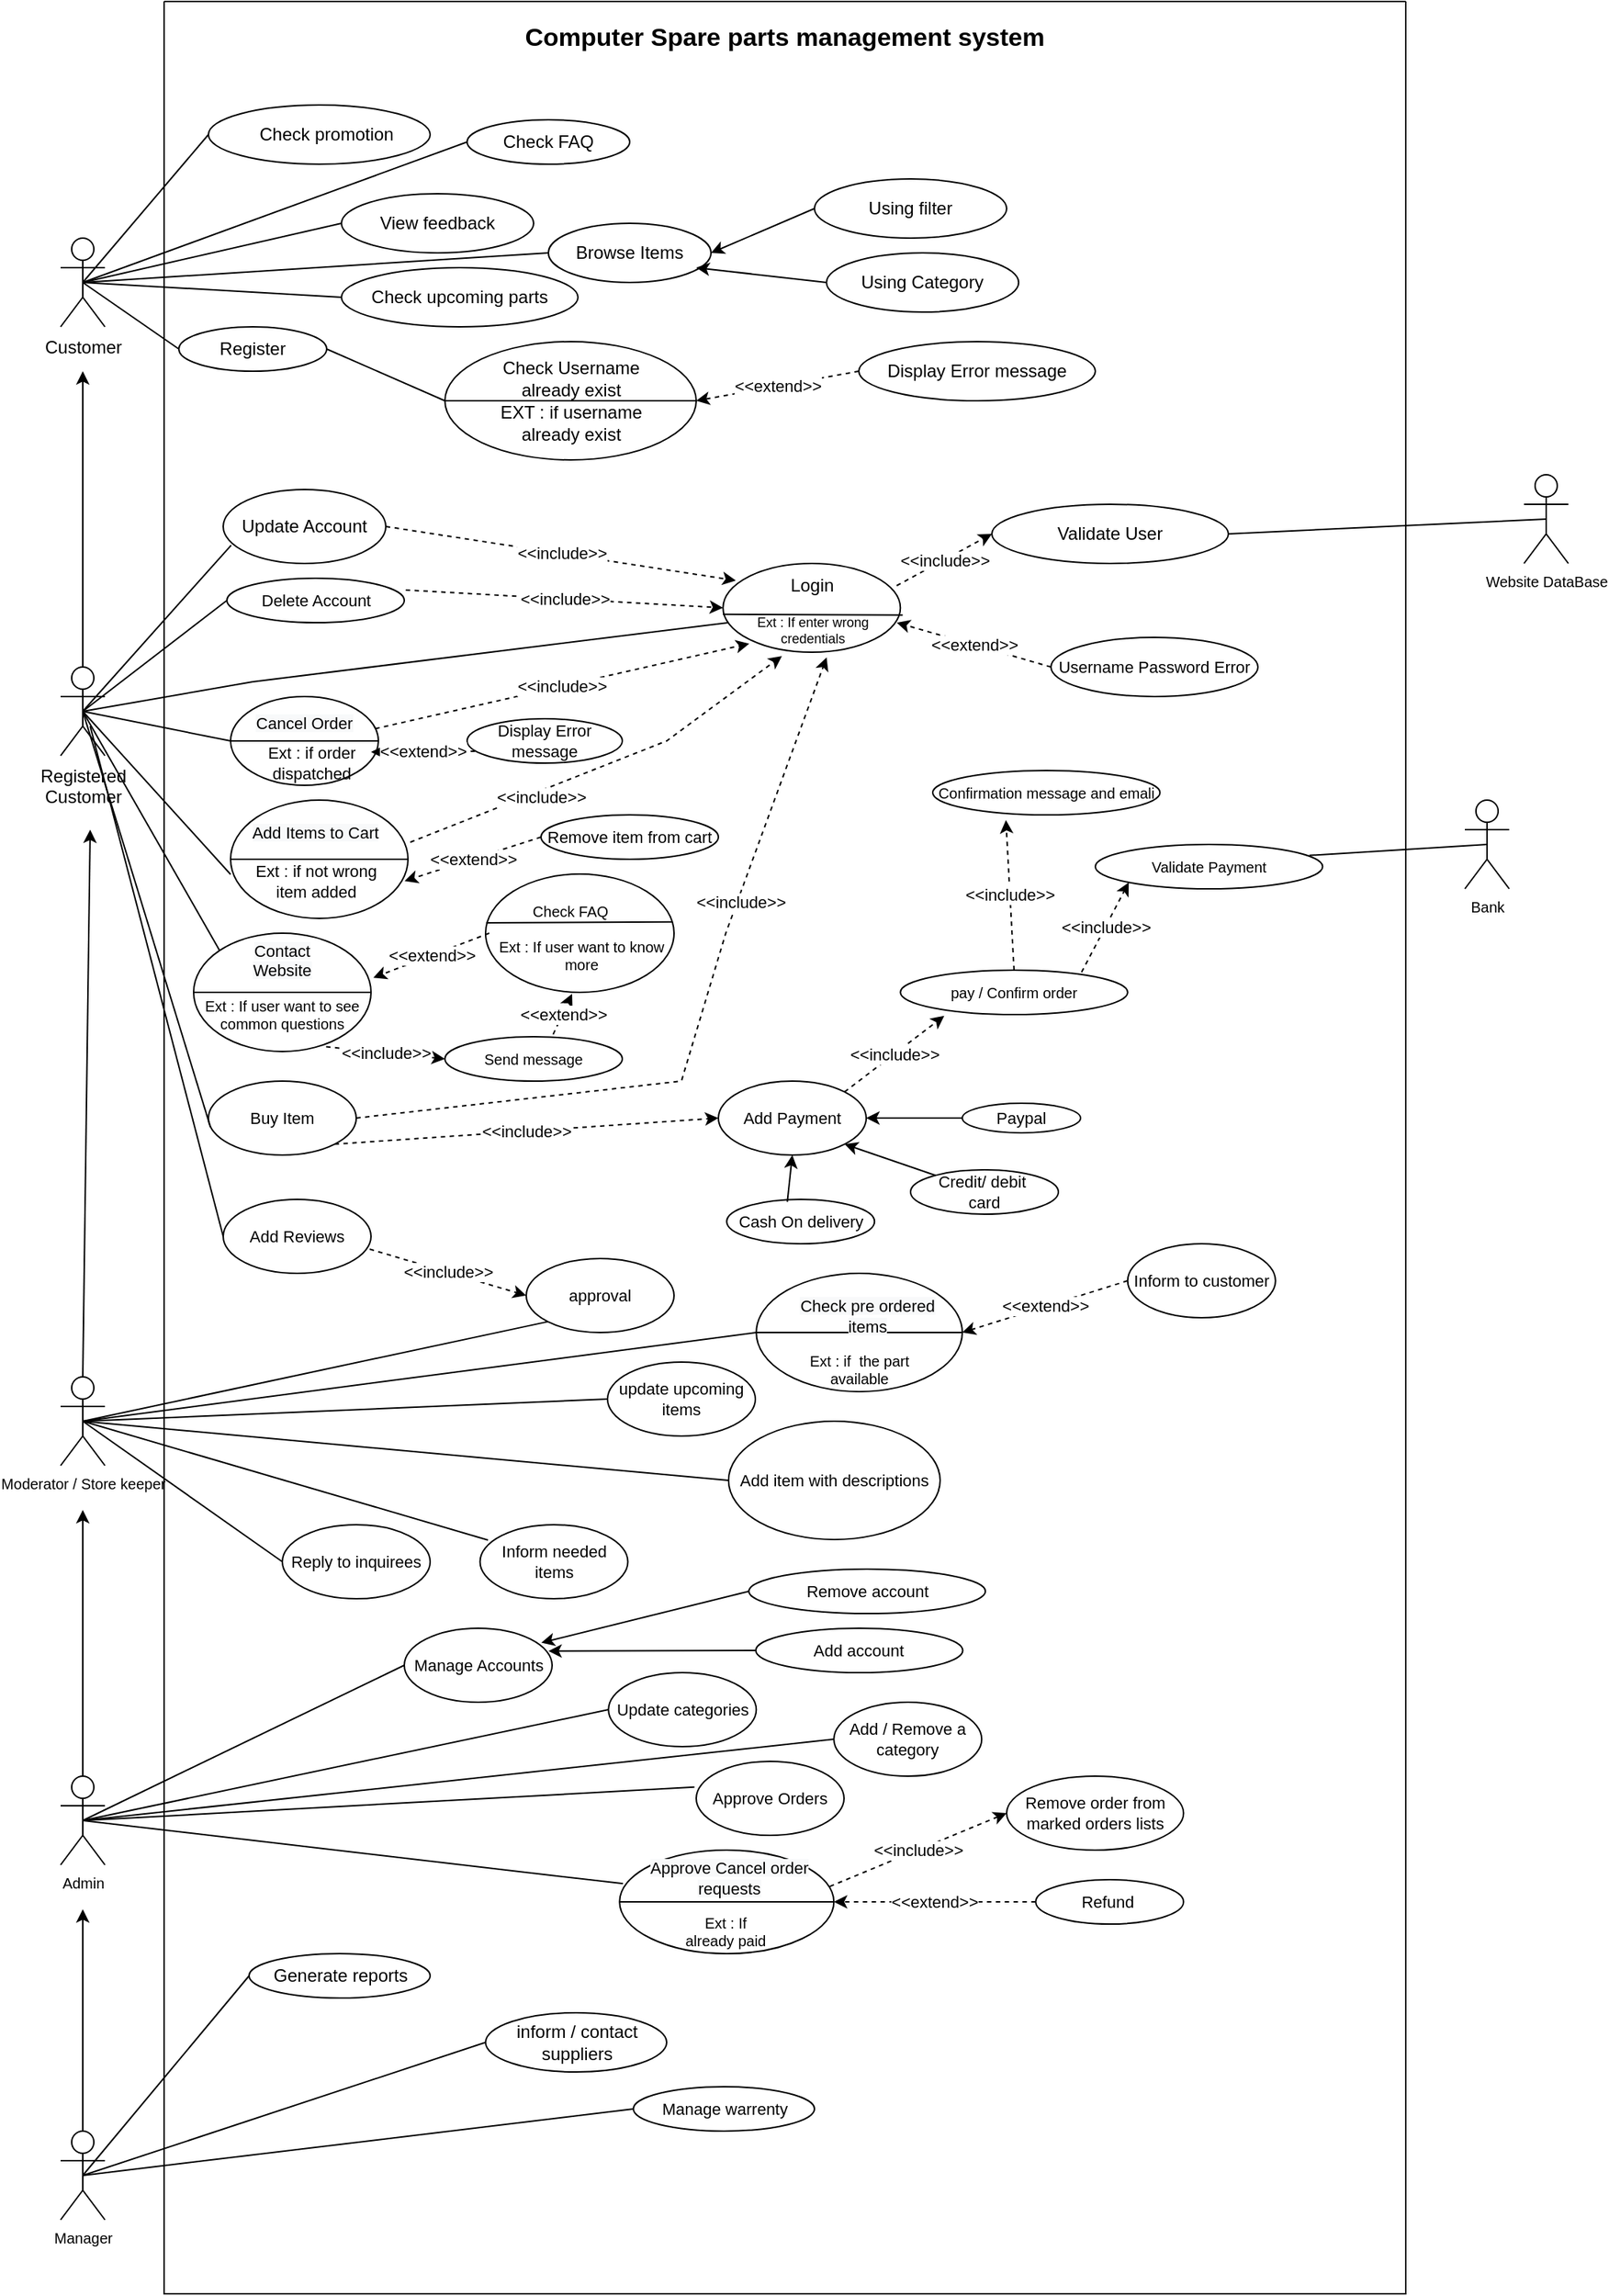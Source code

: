 <mxfile version="20.5.1" type="device"><diagram id="CwY2O3HUPI-zugxCD07K" name="Page-1"><mxGraphModel dx="1043" dy="1713" grid="1" gridSize="10" guides="1" tooltips="1" connect="1" arrows="1" fold="1" page="1" pageScale="1" pageWidth="850" pageHeight="1100" math="0" shadow="0"><root><mxCell id="0"/><mxCell id="1" parent="0"/><mxCell id="iC4HDdrTewxX4xJHpRa_-1" value="" style="swimlane;startSize=0;fontSize=11;" parent="1" vertex="1"><mxGeometry x="110" y="-970" width="840" height="1550" as="geometry"/></mxCell><mxCell id="iC4HDdrTewxX4xJHpRa_-2" value="Computer Spare parts management system" style="text;html=1;strokeColor=none;fillColor=none;align=center;verticalAlign=middle;whiteSpace=wrap;rounded=0;fontStyle=1;fontSize=17;" parent="iC4HDdrTewxX4xJHpRa_-1" vertex="1"><mxGeometry x="235" y="10" width="370" height="30" as="geometry"/></mxCell><mxCell id="iC4HDdrTewxX4xJHpRa_-4" value="" style="ellipse;whiteSpace=wrap;html=1;" parent="iC4HDdrTewxX4xJHpRa_-1" vertex="1"><mxGeometry x="30" y="70" width="150" height="40" as="geometry"/></mxCell><mxCell id="iC4HDdrTewxX4xJHpRa_-5" value="Check promotion" style="text;html=1;strokeColor=none;fillColor=none;align=center;verticalAlign=middle;whiteSpace=wrap;rounded=0;" parent="iC4HDdrTewxX4xJHpRa_-1" vertex="1"><mxGeometry x="60" y="75" width="100" height="30" as="geometry"/></mxCell><mxCell id="iC4HDdrTewxX4xJHpRa_-6" value="Check FAQ" style="ellipse;whiteSpace=wrap;html=1;" parent="iC4HDdrTewxX4xJHpRa_-1" vertex="1"><mxGeometry x="205" y="80" width="110" height="30" as="geometry"/></mxCell><mxCell id="iC4HDdrTewxX4xJHpRa_-9" value="View feedback" style="ellipse;whiteSpace=wrap;html=1;" parent="iC4HDdrTewxX4xJHpRa_-1" vertex="1"><mxGeometry x="120" y="130" width="130" height="40" as="geometry"/></mxCell><mxCell id="iC4HDdrTewxX4xJHpRa_-11" value="Browse Items" style="ellipse;whiteSpace=wrap;html=1;" parent="iC4HDdrTewxX4xJHpRa_-1" vertex="1"><mxGeometry x="260" y="150" width="110" height="40" as="geometry"/></mxCell><mxCell id="ZIZnByXpKlLpbx_fH3Ae-1" value="Check upcoming parts" style="ellipse;whiteSpace=wrap;html=1;" parent="iC4HDdrTewxX4xJHpRa_-1" vertex="1"><mxGeometry x="120" y="180" width="160" height="40" as="geometry"/></mxCell><mxCell id="ZIZnByXpKlLpbx_fH3Ae-3" value="Register" style="ellipse;whiteSpace=wrap;html=1;" parent="iC4HDdrTewxX4xJHpRa_-1" vertex="1"><mxGeometry x="10" y="220" width="100" height="30" as="geometry"/></mxCell><mxCell id="ZIZnByXpKlLpbx_fH3Ae-5" value="Using filter" style="ellipse;whiteSpace=wrap;html=1;" parent="iC4HDdrTewxX4xJHpRa_-1" vertex="1"><mxGeometry x="440" y="120" width="130" height="40" as="geometry"/></mxCell><mxCell id="ZIZnByXpKlLpbx_fH3Ae-16" value="Using Category" style="ellipse;whiteSpace=wrap;html=1;" parent="iC4HDdrTewxX4xJHpRa_-1" vertex="1"><mxGeometry x="448.13" y="170" width="130" height="40" as="geometry"/></mxCell><mxCell id="ZIZnByXpKlLpbx_fH3Ae-17" value="" style="endArrow=classic;html=1;rounded=0;exitX=0;exitY=0.5;exitDx=0;exitDy=0;entryX=1;entryY=0.5;entryDx=0;entryDy=0;" parent="iC4HDdrTewxX4xJHpRa_-1" source="ZIZnByXpKlLpbx_fH3Ae-5" target="iC4HDdrTewxX4xJHpRa_-11" edge="1"><mxGeometry width="50" height="50" relative="1" as="geometry"><mxPoint x="400" y="340" as="sourcePoint"/><mxPoint x="450" y="290" as="targetPoint"/></mxGeometry></mxCell><mxCell id="ZIZnByXpKlLpbx_fH3Ae-18" value="" style="endArrow=classic;html=1;rounded=0;exitX=0;exitY=0.5;exitDx=0;exitDy=0;" parent="iC4HDdrTewxX4xJHpRa_-1" source="ZIZnByXpKlLpbx_fH3Ae-16" edge="1"><mxGeometry width="50" height="50" relative="1" as="geometry"><mxPoint x="400" y="340" as="sourcePoint"/><mxPoint x="360" y="180" as="targetPoint"/></mxGeometry></mxCell><mxCell id="fwLCzZlR80QCtvutT1DA-1" value="" style="ellipse;whiteSpace=wrap;html=1;fontSize=12;" parent="iC4HDdrTewxX4xJHpRa_-1" vertex="1"><mxGeometry x="190" y="230" width="170" height="80" as="geometry"/></mxCell><mxCell id="fwLCzZlR80QCtvutT1DA-3" value="" style="endArrow=none;html=1;rounded=0;fontSize=12;exitX=0;exitY=0.5;exitDx=0;exitDy=0;entryX=1;entryY=0.5;entryDx=0;entryDy=0;" parent="iC4HDdrTewxX4xJHpRa_-1" source="fwLCzZlR80QCtvutT1DA-1" target="fwLCzZlR80QCtvutT1DA-1" edge="1"><mxGeometry width="50" height="50" relative="1" as="geometry"><mxPoint x="400" y="280" as="sourcePoint"/><mxPoint x="450" y="230" as="targetPoint"/></mxGeometry></mxCell><mxCell id="fwLCzZlR80QCtvutT1DA-4" value="Check Username already exist" style="text;html=1;strokeColor=none;fillColor=none;align=center;verticalAlign=middle;whiteSpace=wrap;rounded=0;fontSize=12;" parent="iC4HDdrTewxX4xJHpRa_-1" vertex="1"><mxGeometry x="217.5" y="240" width="115" height="30" as="geometry"/></mxCell><mxCell id="fwLCzZlR80QCtvutT1DA-5" value="EXT : if username already exist" style="text;html=1;strokeColor=none;fillColor=none;align=center;verticalAlign=middle;whiteSpace=wrap;rounded=0;fontSize=12;" parent="iC4HDdrTewxX4xJHpRa_-1" vertex="1"><mxGeometry x="213.75" y="270" width="122.5" height="30" as="geometry"/></mxCell><mxCell id="fwLCzZlR80QCtvutT1DA-6" value="" style="endArrow=none;html=1;rounded=0;fontSize=12;exitX=1;exitY=0.5;exitDx=0;exitDy=0;entryX=0;entryY=0.5;entryDx=0;entryDy=0;" parent="iC4HDdrTewxX4xJHpRa_-1" source="ZIZnByXpKlLpbx_fH3Ae-3" target="fwLCzZlR80QCtvutT1DA-1" edge="1"><mxGeometry width="50" height="50" relative="1" as="geometry"><mxPoint x="400" y="260" as="sourcePoint"/><mxPoint x="450" y="210" as="targetPoint"/></mxGeometry></mxCell><mxCell id="fwLCzZlR80QCtvutT1DA-8" value="Display Error message" style="ellipse;whiteSpace=wrap;html=1;" parent="iC4HDdrTewxX4xJHpRa_-1" vertex="1"><mxGeometry x="470" y="230" width="160" height="40" as="geometry"/></mxCell><mxCell id="fwLCzZlR80QCtvutT1DA-10" value="&amp;lt;&amp;lt;extend&amp;gt;&amp;gt;" style="edgeStyle=none;rounded=0;orthogonalLoop=1;jettySize=auto;html=1;entryX=1;entryY=0.5;entryDx=0;entryDy=0;dashed=1;endArrow=classic;endFill=1;exitX=0;exitY=0.5;exitDx=0;exitDy=0;" parent="iC4HDdrTewxX4xJHpRa_-1" source="fwLCzZlR80QCtvutT1DA-8" target="fwLCzZlR80QCtvutT1DA-1" edge="1"><mxGeometry relative="1" as="geometry"><mxPoint x="498.04" y="403.055" as="sourcePoint"/><mxPoint x="419.997" y="309.999" as="targetPoint"/></mxGeometry></mxCell><mxCell id="fwLCzZlR80QCtvutT1DA-14" value="" style="ellipse;whiteSpace=wrap;html=1;fontSize=12;" parent="iC4HDdrTewxX4xJHpRa_-1" vertex="1"><mxGeometry x="378.13" y="380" width="120" height="60" as="geometry"/></mxCell><mxCell id="fwLCzZlR80QCtvutT1DA-15" value="" style="endArrow=none;html=1;rounded=0;fontSize=12;entryX=1.013;entryY=0.581;entryDx=0;entryDy=0;entryPerimeter=0;exitX=-0.001;exitY=0.573;exitDx=0;exitDy=0;exitPerimeter=0;" parent="iC4HDdrTewxX4xJHpRa_-1" source="fwLCzZlR80QCtvutT1DA-14" target="fwLCzZlR80QCtvutT1DA-14" edge="1"><mxGeometry width="50" height="50" relative="1" as="geometry"><mxPoint x="240" y="420" as="sourcePoint"/><mxPoint x="290" y="370" as="targetPoint"/></mxGeometry></mxCell><mxCell id="fwLCzZlR80QCtvutT1DA-16" value="Login" style="text;html=1;strokeColor=none;fillColor=none;align=center;verticalAlign=middle;whiteSpace=wrap;rounded=0;fontSize=12;" parent="iC4HDdrTewxX4xJHpRa_-1" vertex="1"><mxGeometry x="380.63" y="380" width="115" height="30" as="geometry"/></mxCell><mxCell id="fwLCzZlR80QCtvutT1DA-17" value="Ext : If enter wrong credentials" style="text;html=1;strokeColor=none;fillColor=none;align=center;verticalAlign=middle;whiteSpace=wrap;rounded=0;fontSize=9;" parent="iC4HDdrTewxX4xJHpRa_-1" vertex="1"><mxGeometry x="381.88" y="420" width="113.75" height="10" as="geometry"/></mxCell><mxCell id="fwLCzZlR80QCtvutT1DA-20" value="Validate User" style="ellipse;whiteSpace=wrap;html=1;" parent="iC4HDdrTewxX4xJHpRa_-1" vertex="1"><mxGeometry x="560" y="340" width="160" height="40" as="geometry"/></mxCell><mxCell id="fwLCzZlR80QCtvutT1DA-19" value="&amp;lt;&amp;lt;include&amp;gt;&amp;gt;" style="edgeStyle=none;rounded=0;orthogonalLoop=1;jettySize=auto;html=1;entryX=0;entryY=0.5;entryDx=0;entryDy=0;dashed=1;endArrow=classic;endFill=1;exitX=1;exitY=0.5;exitDx=0;exitDy=0;" parent="iC4HDdrTewxX4xJHpRa_-1" source="fwLCzZlR80QCtvutT1DA-16" target="fwLCzZlR80QCtvutT1DA-20" edge="1"><mxGeometry relative="1" as="geometry"><mxPoint x="450" y="250" as="sourcePoint"/><mxPoint x="370" y="280" as="targetPoint"/></mxGeometry></mxCell><mxCell id="fwLCzZlR80QCtvutT1DA-21" value="Username Password Error" style="ellipse;whiteSpace=wrap;html=1;fontSize=11;" parent="iC4HDdrTewxX4xJHpRa_-1" vertex="1"><mxGeometry x="600" y="430" width="140" height="40" as="geometry"/></mxCell><mxCell id="fwLCzZlR80QCtvutT1DA-22" value="&amp;lt;&amp;lt;extend&amp;gt;&amp;gt;" style="edgeStyle=none;rounded=0;orthogonalLoop=1;jettySize=auto;html=1;entryX=1;entryY=0;entryDx=0;entryDy=0;dashed=1;endArrow=classic;endFill=1;exitX=0;exitY=0.5;exitDx=0;exitDy=0;" parent="iC4HDdrTewxX4xJHpRa_-1" source="fwLCzZlR80QCtvutT1DA-21" target="fwLCzZlR80QCtvutT1DA-17" edge="1"><mxGeometry relative="1" as="geometry"><mxPoint x="450" y="250" as="sourcePoint"/><mxPoint x="370" y="280" as="targetPoint"/></mxGeometry></mxCell><mxCell id="fwLCzZlR80QCtvutT1DA-23" value="Buy Item" style="ellipse;whiteSpace=wrap;html=1;fontSize=11;" parent="iC4HDdrTewxX4xJHpRa_-1" vertex="1"><mxGeometry x="30" y="730" width="100" height="50" as="geometry"/></mxCell><mxCell id="fwLCzZlR80QCtvutT1DA-25" value="&amp;lt;&amp;lt;include&amp;gt;&amp;gt;" style="edgeStyle=none;rounded=0;orthogonalLoop=1;jettySize=auto;html=1;entryX=0.584;entryY=1.059;entryDx=0;entryDy=0;dashed=1;endArrow=classic;endFill=1;exitX=1;exitY=0.5;exitDx=0;exitDy=0;entryPerimeter=0;" parent="iC4HDdrTewxX4xJHpRa_-1" source="fwLCzZlR80QCtvutT1DA-23" target="fwLCzZlR80QCtvutT1DA-14" edge="1"><mxGeometry x="0.328" y="-3" relative="1" as="geometry"><mxPoint x="530" y="290" as="sourcePoint"/><mxPoint x="461.25" y="315" as="targetPoint"/><Array as="points"><mxPoint x="350" y="730"/><mxPoint x="380" y="630"/></Array><mxPoint y="-1" as="offset"/></mxGeometry></mxCell><mxCell id="fwLCzZlR80QCtvutT1DA-26" value="Update Account" style="ellipse;whiteSpace=wrap;html=1;strokeWidth=1;" parent="iC4HDdrTewxX4xJHpRa_-1" vertex="1"><mxGeometry x="40" y="330" width="110" height="50" as="geometry"/></mxCell><mxCell id="fwLCzZlR80QCtvutT1DA-28" value="&amp;lt;&amp;lt;include&amp;gt;&amp;gt;" style="edgeStyle=none;rounded=0;orthogonalLoop=1;jettySize=auto;html=1;entryX=0.072;entryY=0.192;entryDx=0;entryDy=0;dashed=1;endArrow=classic;endFill=1;exitX=1;exitY=0.5;exitDx=0;exitDy=0;entryPerimeter=0;" parent="iC4HDdrTewxX4xJHpRa_-1" source="fwLCzZlR80QCtvutT1DA-26" target="fwLCzZlR80QCtvutT1DA-14" edge="1"><mxGeometry relative="1" as="geometry"><mxPoint x="160" y="340" as="sourcePoint"/><mxPoint x="346.25" y="330" as="targetPoint"/></mxGeometry></mxCell><mxCell id="fwLCzZlR80QCtvutT1DA-29" value="Delete Account" style="ellipse;whiteSpace=wrap;html=1;fontSize=11;" parent="iC4HDdrTewxX4xJHpRa_-1" vertex="1"><mxGeometry x="42.5" y="390" width="120" height="30" as="geometry"/></mxCell><mxCell id="fwLCzZlR80QCtvutT1DA-31" value="&amp;lt;&amp;lt;include&amp;gt;&amp;gt;" style="edgeStyle=none;rounded=0;orthogonalLoop=1;jettySize=auto;html=1;entryX=0;entryY=0.5;entryDx=0;entryDy=0;dashed=1;endArrow=classic;endFill=1;exitX=1.008;exitY=0.265;exitDx=0;exitDy=0;exitPerimeter=0;" parent="iC4HDdrTewxX4xJHpRa_-1" source="fwLCzZlR80QCtvutT1DA-29" target="fwLCzZlR80QCtvutT1DA-14" edge="1"><mxGeometry relative="1" as="geometry"><mxPoint x="150" y="395" as="sourcePoint"/><mxPoint x="346.25" y="330" as="targetPoint"/></mxGeometry></mxCell><mxCell id="fwLCzZlR80QCtvutT1DA-32" value="" style="ellipse;whiteSpace=wrap;html=1;fontSize=11;" parent="iC4HDdrTewxX4xJHpRa_-1" vertex="1"><mxGeometry x="45" y="470" width="100" height="60" as="geometry"/></mxCell><mxCell id="fwLCzZlR80QCtvutT1DA-35" value="" style="endArrow=none;html=1;rounded=0;fontSize=11;exitX=0;exitY=0.5;exitDx=0;exitDy=0;entryX=1;entryY=0.5;entryDx=0;entryDy=0;" parent="iC4HDdrTewxX4xJHpRa_-1" source="fwLCzZlR80QCtvutT1DA-32" target="fwLCzZlR80QCtvutT1DA-32" edge="1"><mxGeometry width="50" height="50" relative="1" as="geometry"><mxPoint x="220" y="530" as="sourcePoint"/><mxPoint x="270" y="480" as="targetPoint"/></mxGeometry></mxCell><mxCell id="fwLCzZlR80QCtvutT1DA-36" value="&#10;&lt;span style=&quot;color: rgb(0, 0, 0); font-family: Helvetica; font-size: 11px; font-style: normal; font-variant-ligatures: normal; font-variant-caps: normal; font-weight: 400; letter-spacing: normal; orphans: 2; text-align: center; text-indent: 0px; text-transform: none; widows: 2; word-spacing: 0px; -webkit-text-stroke-width: 0px; background-color: rgb(248, 249, 250); text-decoration-thickness: initial; text-decoration-style: initial; text-decoration-color: initial; float: none; display: inline !important;&quot;&gt;Cancel Order&lt;/span&gt;&#10;&#10;" style="text;html=1;strokeColor=none;fillColor=none;align=center;verticalAlign=middle;whiteSpace=wrap;rounded=0;fontSize=11;" parent="iC4HDdrTewxX4xJHpRa_-1" vertex="1"><mxGeometry x="55" y="480" width="80" height="30" as="geometry"/></mxCell><mxCell id="fwLCzZlR80QCtvutT1DA-37" value="Ext : if order dispatched" style="text;html=1;strokeColor=none;fillColor=none;align=center;verticalAlign=middle;whiteSpace=wrap;rounded=0;fontSize=11;" parent="iC4HDdrTewxX4xJHpRa_-1" vertex="1"><mxGeometry x="60" y="500" width="80" height="30" as="geometry"/></mxCell><mxCell id="fwLCzZlR80QCtvutT1DA-39" value="&amp;lt;&amp;lt;include&amp;gt;&amp;gt;" style="edgeStyle=none;rounded=0;orthogonalLoop=1;jettySize=auto;html=1;entryX=0.123;entryY=1.419;entryDx=0;entryDy=0;dashed=1;endArrow=classic;endFill=1;exitX=0.979;exitY=0.362;exitDx=0;exitDy=0;exitPerimeter=0;entryPerimeter=0;" parent="iC4HDdrTewxX4xJHpRa_-1" source="fwLCzZlR80QCtvutT1DA-32" target="fwLCzZlR80QCtvutT1DA-17" edge="1"><mxGeometry relative="1" as="geometry"><mxPoint x="175.96" y="447.95" as="sourcePoint"/><mxPoint x="363.54" y="351.07" as="targetPoint"/></mxGeometry></mxCell><mxCell id="fwLCzZlR80QCtvutT1DA-41" value="Display Error message" style="ellipse;whiteSpace=wrap;html=1;fontSize=11;" parent="iC4HDdrTewxX4xJHpRa_-1" vertex="1"><mxGeometry x="205" y="485" width="105" height="30" as="geometry"/></mxCell><mxCell id="fwLCzZlR80QCtvutT1DA-40" value="&amp;lt;&amp;lt;extend&amp;gt;&amp;gt;" style="edgeStyle=none;rounded=0;orthogonalLoop=1;jettySize=auto;html=1;entryX=1;entryY=0.25;entryDx=0;entryDy=0;dashed=1;endArrow=classic;endFill=1;exitX=0.051;exitY=0.732;exitDx=0;exitDy=0;exitPerimeter=0;" parent="iC4HDdrTewxX4xJHpRa_-1" source="fwLCzZlR80QCtvutT1DA-41" target="fwLCzZlR80QCtvutT1DA-37" edge="1"><mxGeometry relative="1" as="geometry"><mxPoint x="280" y="450" as="sourcePoint"/><mxPoint x="466.25" y="340" as="targetPoint"/></mxGeometry></mxCell><mxCell id="fwLCzZlR80QCtvutT1DA-42" value="" style="ellipse;whiteSpace=wrap;html=1;fontSize=11;" parent="iC4HDdrTewxX4xJHpRa_-1" vertex="1"><mxGeometry x="45" y="540" width="120" height="80" as="geometry"/></mxCell><mxCell id="fwLCzZlR80QCtvutT1DA-43" value="" style="endArrow=none;html=1;rounded=0;fontSize=11;exitX=0;exitY=0.5;exitDx=0;exitDy=0;entryX=1;entryY=0.5;entryDx=0;entryDy=0;" parent="iC4HDdrTewxX4xJHpRa_-1" source="fwLCzZlR80QCtvutT1DA-42" target="fwLCzZlR80QCtvutT1DA-42" edge="1"><mxGeometry width="50" height="50" relative="1" as="geometry"><mxPoint x="100" y="680" as="sourcePoint"/><mxPoint x="150" y="630" as="targetPoint"/></mxGeometry></mxCell><mxCell id="fwLCzZlR80QCtvutT1DA-44" value="&lt;br&gt;&lt;span style=&quot;color: rgb(0, 0, 0); font-family: Helvetica; font-size: 11px; font-style: normal; font-variant-ligatures: normal; font-variant-caps: normal; font-weight: 400; letter-spacing: normal; orphans: 2; text-align: center; text-indent: 0px; text-transform: none; widows: 2; word-spacing: 0px; -webkit-text-stroke-width: 0px; background-color: rgb(248, 249, 250); text-decoration-thickness: initial; text-decoration-style: initial; text-decoration-color: initial; float: none; display: inline !important;&quot;&gt;Add Items to Cart&lt;/span&gt;&lt;br&gt;" style="text;html=1;strokeColor=none;fillColor=none;align=center;verticalAlign=middle;whiteSpace=wrap;rounded=0;fontSize=11;" parent="iC4HDdrTewxX4xJHpRa_-1" vertex="1"><mxGeometry x="50" y="540" width="105" height="30" as="geometry"/></mxCell><mxCell id="fwLCzZlR80QCtvutT1DA-45" value="Ext : if not wrong item added" style="text;html=1;strokeColor=none;fillColor=none;align=center;verticalAlign=middle;whiteSpace=wrap;rounded=0;fontSize=11;" parent="iC4HDdrTewxX4xJHpRa_-1" vertex="1"><mxGeometry x="57.5" y="580" width="90" height="30" as="geometry"/></mxCell><mxCell id="fwLCzZlR80QCtvutT1DA-46" value="Remove item from cart" style="ellipse;whiteSpace=wrap;html=1;fontSize=11;" parent="iC4HDdrTewxX4xJHpRa_-1" vertex="1"><mxGeometry x="255" y="550" width="120" height="30" as="geometry"/></mxCell><mxCell id="fwLCzZlR80QCtvutT1DA-47" value="&amp;lt;&amp;lt;extend&amp;gt;&amp;gt;" style="edgeStyle=none;rounded=0;orthogonalLoop=1;jettySize=auto;html=1;entryX=0.981;entryY=0.684;entryDx=0;entryDy=0;dashed=1;endArrow=classic;endFill=1;exitX=0;exitY=0.5;exitDx=0;exitDy=0;entryPerimeter=0;" parent="iC4HDdrTewxX4xJHpRa_-1" source="fwLCzZlR80QCtvutT1DA-46" target="fwLCzZlR80QCtvutT1DA-42" edge="1"><mxGeometry relative="1" as="geometry"><mxPoint x="228.62" y="491.96" as="sourcePoint"/><mxPoint x="150" y="517.5" as="targetPoint"/></mxGeometry></mxCell><mxCell id="fwLCzZlR80QCtvutT1DA-48" value="&amp;lt;&amp;lt;include&amp;gt;&amp;gt;" style="edgeStyle=none;rounded=0;orthogonalLoop=1;jettySize=auto;html=1;entryX=0.332;entryY=1.043;entryDx=0;entryDy=0;dashed=1;endArrow=classic;endFill=1;exitX=1.013;exitY=0.356;exitDx=0;exitDy=0;exitPerimeter=0;entryPerimeter=0;" parent="iC4HDdrTewxX4xJHpRa_-1" source="fwLCzZlR80QCtvutT1DA-42" target="fwLCzZlR80QCtvutT1DA-14" edge="1"><mxGeometry x="-0.343" y="-4" relative="1" as="geometry"><mxPoint x="152.9" y="501.72" as="sourcePoint"/><mxPoint x="374.33" y="357.06" as="targetPoint"/><Array as="points"><mxPoint x="340" y="500"/></Array><mxPoint as="offset"/></mxGeometry></mxCell><mxCell id="fwLCzZlR80QCtvutT1DA-50" value="" style="ellipse;whiteSpace=wrap;html=1;fontSize=11;" parent="iC4HDdrTewxX4xJHpRa_-1" vertex="1"><mxGeometry x="20" y="630" width="120" height="80" as="geometry"/></mxCell><mxCell id="fwLCzZlR80QCtvutT1DA-51" value="" style="endArrow=none;html=1;rounded=0;fontSize=11;exitX=0;exitY=0.5;exitDx=0;exitDy=0;entryX=1;entryY=0.5;entryDx=0;entryDy=0;" parent="iC4HDdrTewxX4xJHpRa_-1" source="fwLCzZlR80QCtvutT1DA-50" target="fwLCzZlR80QCtvutT1DA-50" edge="1"><mxGeometry width="50" height="50" relative="1" as="geometry"><mxPoint x="200" y="500" as="sourcePoint"/><mxPoint x="250" y="450" as="targetPoint"/></mxGeometry></mxCell><mxCell id="fwLCzZlR80QCtvutT1DA-52" value="&#10;&lt;span style=&quot;color: rgb(0, 0, 0); font-family: Helvetica; font-size: 11px; font-style: normal; font-variant-ligatures: normal; font-variant-caps: normal; font-weight: 400; letter-spacing: normal; orphans: 2; text-align: center; text-indent: 0px; text-transform: none; widows: 2; word-spacing: 0px; -webkit-text-stroke-width: 0px; background-color: rgb(248, 249, 250); text-decoration-thickness: initial; text-decoration-style: initial; text-decoration-color: initial; float: none; display: inline !important;&quot;&gt;Contact Website&lt;/span&gt;&#10;&#10;" style="text;html=1;strokeColor=none;fillColor=none;align=center;verticalAlign=middle;whiteSpace=wrap;rounded=0;fontSize=11;" parent="iC4HDdrTewxX4xJHpRa_-1" vertex="1"><mxGeometry x="50" y="640" width="60" height="30" as="geometry"/></mxCell><mxCell id="fwLCzZlR80QCtvutT1DA-54" value="Ext : If user want to see common questions" style="text;html=1;strokeColor=none;fillColor=none;align=center;verticalAlign=middle;whiteSpace=wrap;rounded=0;fontSize=10;" parent="iC4HDdrTewxX4xJHpRa_-1" vertex="1"><mxGeometry x="10" y="670" width="140" height="30" as="geometry"/></mxCell><mxCell id="fwLCzZlR80QCtvutT1DA-57" value="" style="ellipse;whiteSpace=wrap;html=1;fontSize=11;" parent="iC4HDdrTewxX4xJHpRa_-1" vertex="1"><mxGeometry x="217.5" y="590" width="127.5" height="80" as="geometry"/></mxCell><mxCell id="fwLCzZlR80QCtvutT1DA-58" value="" style="endArrow=none;html=1;rounded=0;fontSize=10;entryX=0.99;entryY=0.405;entryDx=0;entryDy=0;exitX=0.003;exitY=0.412;exitDx=0;exitDy=0;exitPerimeter=0;entryPerimeter=0;" parent="iC4HDdrTewxX4xJHpRa_-1" source="fwLCzZlR80QCtvutT1DA-57" target="fwLCzZlR80QCtvutT1DA-57" edge="1"><mxGeometry width="50" height="50" relative="1" as="geometry"><mxPoint x="230" y="690" as="sourcePoint"/><mxPoint x="250" y="640" as="targetPoint"/></mxGeometry></mxCell><mxCell id="fwLCzZlR80QCtvutT1DA-59" value="Check FAQ" style="text;html=1;strokeColor=none;fillColor=none;align=center;verticalAlign=middle;whiteSpace=wrap;rounded=0;fontSize=10;" parent="iC4HDdrTewxX4xJHpRa_-1" vertex="1"><mxGeometry x="245" y="600" width="60" height="30" as="geometry"/></mxCell><mxCell id="fwLCzZlR80QCtvutT1DA-60" value="Ext : If user want to know more" style="text;html=1;strokeColor=none;fillColor=none;align=center;verticalAlign=middle;whiteSpace=wrap;rounded=0;fontSize=10;" parent="iC4HDdrTewxX4xJHpRa_-1" vertex="1"><mxGeometry x="220" y="630" width="125" height="30" as="geometry"/></mxCell><mxCell id="fwLCzZlR80QCtvutT1DA-61" value="&amp;lt;&amp;lt;extend&amp;gt;&amp;gt;" style="edgeStyle=none;rounded=0;orthogonalLoop=1;jettySize=auto;html=1;entryX=1.013;entryY=0.376;entryDx=0;entryDy=0;dashed=1;endArrow=classic;endFill=1;exitX=0;exitY=0;exitDx=0;exitDy=0;entryPerimeter=0;" parent="iC4HDdrTewxX4xJHpRa_-1" source="fwLCzZlR80QCtvutT1DA-60" target="fwLCzZlR80QCtvutT1DA-50" edge="1"><mxGeometry relative="1" as="geometry"><mxPoint x="245" y="575" as="sourcePoint"/><mxPoint x="172.72" y="604.72" as="targetPoint"/></mxGeometry></mxCell><mxCell id="fwLCzZlR80QCtvutT1DA-62" value="Send message" style="ellipse;whiteSpace=wrap;html=1;fontSize=10;" parent="iC4HDdrTewxX4xJHpRa_-1" vertex="1"><mxGeometry x="190" y="700" width="120" height="30" as="geometry"/></mxCell><mxCell id="fwLCzZlR80QCtvutT1DA-63" value="&amp;lt;&amp;lt;include&amp;gt;&amp;gt;" style="edgeStyle=none;rounded=0;orthogonalLoop=1;jettySize=auto;html=1;entryX=0;entryY=0.5;entryDx=0;entryDy=0;dashed=1;endArrow=classic;endFill=1;exitX=0.747;exitY=0.96;exitDx=0;exitDy=0;exitPerimeter=0;" parent="iC4HDdrTewxX4xJHpRa_-1" source="fwLCzZlR80QCtvutT1DA-50" target="fwLCzZlR80QCtvutT1DA-62" edge="1"><mxGeometry relative="1" as="geometry"><mxPoint x="160" y="340" as="sourcePoint"/><mxPoint x="346.25" y="330" as="targetPoint"/></mxGeometry></mxCell><mxCell id="fwLCzZlR80QCtvutT1DA-64" value="&amp;lt;&amp;lt;extend&amp;gt;&amp;gt;" style="edgeStyle=none;rounded=0;orthogonalLoop=1;jettySize=auto;html=1;entryX=0.459;entryY=1.012;entryDx=0;entryDy=0;dashed=1;endArrow=classic;endFill=1;exitX=0.61;exitY=-0.052;exitDx=0;exitDy=0;entryPerimeter=0;exitPerimeter=0;" parent="iC4HDdrTewxX4xJHpRa_-1" source="fwLCzZlR80QCtvutT1DA-62" target="fwLCzZlR80QCtvutT1DA-57" edge="1"><mxGeometry relative="1" as="geometry"><mxPoint x="230.0" y="640" as="sourcePoint"/><mxPoint x="151.56" y="670.08" as="targetPoint"/></mxGeometry></mxCell><mxCell id="fwLCzZlR80QCtvutT1DA-66" value="Add Payment" style="ellipse;whiteSpace=wrap;html=1;fontSize=11;" parent="iC4HDdrTewxX4xJHpRa_-1" vertex="1"><mxGeometry x="375" y="730" width="100" height="50" as="geometry"/></mxCell><mxCell id="fwLCzZlR80QCtvutT1DA-65" value="&amp;lt;&amp;lt;include&amp;gt;&amp;gt;" style="edgeStyle=none;rounded=0;orthogonalLoop=1;jettySize=auto;html=1;entryX=0;entryY=0.5;entryDx=0;entryDy=0;dashed=1;endArrow=classic;endFill=1;exitX=1;exitY=1;exitDx=0;exitDy=0;" parent="iC4HDdrTewxX4xJHpRa_-1" source="fwLCzZlR80QCtvutT1DA-23" target="fwLCzZlR80QCtvutT1DA-66" edge="1"><mxGeometry relative="1" as="geometry"><mxPoint x="119.64" y="716.8" as="sourcePoint"/><mxPoint x="200.0" y="725" as="targetPoint"/></mxGeometry></mxCell><mxCell id="fwLCzZlR80QCtvutT1DA-69" value="Cash On delivery" style="ellipse;whiteSpace=wrap;html=1;fontSize=11;" parent="iC4HDdrTewxX4xJHpRa_-1" vertex="1"><mxGeometry x="380.63" y="810" width="100" height="30" as="geometry"/></mxCell><mxCell id="fwLCzZlR80QCtvutT1DA-70" value="Credit/ debit&amp;nbsp;&lt;br&gt;card" style="ellipse;whiteSpace=wrap;html=1;fontSize=11;" parent="iC4HDdrTewxX4xJHpRa_-1" vertex="1"><mxGeometry x="505" y="790" width="100" height="30" as="geometry"/></mxCell><mxCell id="fwLCzZlR80QCtvutT1DA-71" value="Paypal" style="ellipse;whiteSpace=wrap;html=1;fontSize=11;" parent="iC4HDdrTewxX4xJHpRa_-1" vertex="1"><mxGeometry x="540" y="745" width="80" height="20" as="geometry"/></mxCell><mxCell id="fwLCzZlR80QCtvutT1DA-68" value="" style="endArrow=classic;html=1;rounded=0;fontSize=10;exitX=0;exitY=0.5;exitDx=0;exitDy=0;entryX=1;entryY=0.5;entryDx=0;entryDy=0;" parent="iC4HDdrTewxX4xJHpRa_-1" source="fwLCzZlR80QCtvutT1DA-71" target="fwLCzZlR80QCtvutT1DA-66" edge="1"><mxGeometry width="50" height="50" relative="1" as="geometry"><mxPoint x="280" y="760" as="sourcePoint"/><mxPoint x="330" y="710" as="targetPoint"/></mxGeometry></mxCell><mxCell id="fwLCzZlR80QCtvutT1DA-73" value="" style="endArrow=classic;html=1;rounded=0;fontSize=10;exitX=0.41;exitY=0.058;exitDx=0;exitDy=0;entryX=0.5;entryY=1;entryDx=0;entryDy=0;exitPerimeter=0;" parent="iC4HDdrTewxX4xJHpRa_-1" source="fwLCzZlR80QCtvutT1DA-69" target="fwLCzZlR80QCtvutT1DA-66" edge="1"><mxGeometry width="50" height="50" relative="1" as="geometry"><mxPoint x="165" y="840" as="sourcePoint"/><mxPoint x="229.322" y="822.515" as="targetPoint"/></mxGeometry></mxCell><mxCell id="fwLCzZlR80QCtvutT1DA-74" value="" style="endArrow=classic;html=1;rounded=0;fontSize=10;entryX=1;entryY=1;entryDx=0;entryDy=0;" parent="iC4HDdrTewxX4xJHpRa_-1" source="fwLCzZlR80QCtvutT1DA-70" target="fwLCzZlR80QCtvutT1DA-66" edge="1"><mxGeometry width="50" height="50" relative="1" as="geometry"><mxPoint x="203.3" y="867.54" as="sourcePoint"/><mxPoint x="236" y="827.55" as="targetPoint"/></mxGeometry></mxCell><mxCell id="fwLCzZlR80QCtvutT1DA-75" value="pay / Confirm order" style="ellipse;whiteSpace=wrap;html=1;fontSize=10;" parent="iC4HDdrTewxX4xJHpRa_-1" vertex="1"><mxGeometry x="498.13" y="655" width="153.75" height="30" as="geometry"/></mxCell><mxCell id="fwLCzZlR80QCtvutT1DA-76" value="&amp;lt;&amp;lt;include&amp;gt;&amp;gt;" style="edgeStyle=none;rounded=0;orthogonalLoop=1;jettySize=auto;html=1;entryX=0.193;entryY=1.03;entryDx=0;entryDy=0;dashed=1;endArrow=classic;endFill=1;exitX=1;exitY=0;exitDx=0;exitDy=0;entryPerimeter=0;" parent="iC4HDdrTewxX4xJHpRa_-1" source="fwLCzZlR80QCtvutT1DA-66" target="fwLCzZlR80QCtvutT1DA-75" edge="1"><mxGeometry relative="1" as="geometry"><mxPoint x="119.64" y="716.8" as="sourcePoint"/><mxPoint x="200.0" y="725" as="targetPoint"/></mxGeometry></mxCell><mxCell id="fwLCzZlR80QCtvutT1DA-78" value="Confirmation message and emali" style="ellipse;whiteSpace=wrap;html=1;fontSize=10;" parent="iC4HDdrTewxX4xJHpRa_-1" vertex="1"><mxGeometry x="520" y="520" width="153.75" height="30" as="geometry"/></mxCell><mxCell id="fwLCzZlR80QCtvutT1DA-77" value="&amp;lt;&amp;lt;include&amp;gt;&amp;gt;" style="edgeStyle=none;rounded=0;orthogonalLoop=1;jettySize=auto;html=1;entryX=0.322;entryY=1.118;entryDx=0;entryDy=0;dashed=1;endArrow=classic;endFill=1;exitX=0.5;exitY=0;exitDx=0;exitDy=0;entryPerimeter=0;" parent="iC4HDdrTewxX4xJHpRa_-1" source="fwLCzZlR80QCtvutT1DA-75" target="fwLCzZlR80QCtvutT1DA-78" edge="1"><mxGeometry relative="1" as="geometry"><mxPoint x="315" y="805" as="sourcePoint"/><mxPoint x="376.25" y="775" as="targetPoint"/></mxGeometry></mxCell><mxCell id="fwLCzZlR80QCtvutT1DA-81" value="Validate Payment" style="ellipse;whiteSpace=wrap;html=1;fontSize=10;" parent="iC4HDdrTewxX4xJHpRa_-1" vertex="1"><mxGeometry x="630" y="570" width="153.75" height="30" as="geometry"/></mxCell><mxCell id="fwLCzZlR80QCtvutT1DA-83" value="&amp;lt;&amp;lt;include&amp;gt;&amp;gt;" style="edgeStyle=none;rounded=0;orthogonalLoop=1;jettySize=auto;html=1;entryX=0;entryY=1;entryDx=0;entryDy=0;dashed=1;endArrow=classic;endFill=1;exitX=0.797;exitY=0.047;exitDx=0;exitDy=0;exitPerimeter=0;" parent="iC4HDdrTewxX4xJHpRa_-1" source="fwLCzZlR80QCtvutT1DA-75" target="fwLCzZlR80QCtvutT1DA-81" edge="1"><mxGeometry relative="1" as="geometry"><mxPoint x="453.125" y="760" as="sourcePoint"/><mxPoint x="437.638" y="663.54" as="targetPoint"/></mxGeometry></mxCell><mxCell id="fwLCzZlR80QCtvutT1DA-86" value="Add Reviews" style="ellipse;whiteSpace=wrap;html=1;fontSize=11;" parent="iC4HDdrTewxX4xJHpRa_-1" vertex="1"><mxGeometry x="40" y="810" width="100" height="50" as="geometry"/></mxCell><mxCell id="fwLCzZlR80QCtvutT1DA-91" value="approval" style="ellipse;whiteSpace=wrap;html=1;fontSize=11;" parent="iC4HDdrTewxX4xJHpRa_-1" vertex="1"><mxGeometry x="245" y="850" width="100" height="50" as="geometry"/></mxCell><mxCell id="fwLCzZlR80QCtvutT1DA-92" value="&amp;lt;&amp;lt;include&amp;gt;&amp;gt;" style="edgeStyle=none;rounded=0;orthogonalLoop=1;jettySize=auto;html=1;entryX=0;entryY=0.5;entryDx=0;entryDy=0;dashed=1;endArrow=classic;endFill=1;exitX=0.991;exitY=0.673;exitDx=0;exitDy=0;exitPerimeter=0;" parent="iC4HDdrTewxX4xJHpRa_-1" source="fwLCzZlR80QCtvutT1DA-86" target="fwLCzZlR80QCtvutT1DA-91" edge="1"><mxGeometry relative="1" as="geometry"><mxPoint x="125.355" y="782.678" as="sourcePoint"/><mxPoint x="385.0" y="765" as="targetPoint"/></mxGeometry></mxCell><mxCell id="fwLCzZlR80QCtvutT1DA-94" value="" style="ellipse;whiteSpace=wrap;html=1;fontSize=11;" parent="iC4HDdrTewxX4xJHpRa_-1" vertex="1"><mxGeometry x="400.63" y="860" width="139.37" height="80" as="geometry"/></mxCell><mxCell id="fwLCzZlR80QCtvutT1DA-96" value="update upcoming items" style="ellipse;whiteSpace=wrap;html=1;fontSize=11;" parent="iC4HDdrTewxX4xJHpRa_-1" vertex="1"><mxGeometry x="300" y="920" width="100" height="50" as="geometry"/></mxCell><mxCell id="fwLCzZlR80QCtvutT1DA-97" value="Add item with descriptions" style="ellipse;whiteSpace=wrap;html=1;fontSize=11;" parent="iC4HDdrTewxX4xJHpRa_-1" vertex="1"><mxGeometry x="381.88" y="960" width="143.13" height="80" as="geometry"/></mxCell><mxCell id="fwLCzZlR80QCtvutT1DA-102" value="" style="endArrow=none;html=1;rounded=0;fontSize=10;entryX=1;entryY=0.5;entryDx=0;entryDy=0;exitX=0;exitY=0.5;exitDx=0;exitDy=0;" parent="iC4HDdrTewxX4xJHpRa_-1" source="fwLCzZlR80QCtvutT1DA-94" target="fwLCzZlR80QCtvutT1DA-94" edge="1"><mxGeometry width="50" height="50" relative="1" as="geometry"><mxPoint x="340" y="980" as="sourcePoint"/><mxPoint x="390" y="930" as="targetPoint"/></mxGeometry></mxCell><mxCell id="fwLCzZlR80QCtvutT1DA-103" value="&#10;&lt;span style=&quot;color: rgb(0, 0, 0); font-family: Helvetica; font-size: 11px; font-style: normal; font-variant-ligatures: normal; font-variant-caps: normal; font-weight: 400; letter-spacing: normal; orphans: 2; text-align: center; text-indent: 0px; text-transform: none; widows: 2; word-spacing: 0px; -webkit-text-stroke-width: 0px; background-color: rgb(248, 249, 250); text-decoration-thickness: initial; text-decoration-style: initial; text-decoration-color: initial; float: none; display: inline !important;&quot;&gt;Check pre ordered items&lt;/span&gt;&#10;&#10;" style="text;html=1;strokeColor=none;fillColor=none;align=center;verticalAlign=middle;whiteSpace=wrap;rounded=0;fontSize=10;" parent="iC4HDdrTewxX4xJHpRa_-1" vertex="1"><mxGeometry x="419.7" y="880" width="111.87" height="30" as="geometry"/></mxCell><mxCell id="fwLCzZlR80QCtvutT1DA-104" value="Ext : if&amp;nbsp; the part available" style="text;html=1;strokeColor=none;fillColor=none;align=center;verticalAlign=middle;whiteSpace=wrap;rounded=0;fontSize=10;" parent="iC4HDdrTewxX4xJHpRa_-1" vertex="1"><mxGeometry x="426.88" y="910" width="86.87" height="30" as="geometry"/></mxCell><mxCell id="fwLCzZlR80QCtvutT1DA-106" value="Inform to customer" style="ellipse;whiteSpace=wrap;html=1;fontSize=11;" parent="iC4HDdrTewxX4xJHpRa_-1" vertex="1"><mxGeometry x="651.88" y="840" width="100" height="50" as="geometry"/></mxCell><mxCell id="fwLCzZlR80QCtvutT1DA-105" value="&amp;lt;&amp;lt;extend&amp;gt;&amp;gt;" style="edgeStyle=none;rounded=0;orthogonalLoop=1;jettySize=auto;html=1;entryX=1;entryY=0.5;entryDx=0;entryDy=0;dashed=1;endArrow=classic;endFill=1;exitX=0;exitY=0.5;exitDx=0;exitDy=0;" parent="iC4HDdrTewxX4xJHpRa_-1" source="fwLCzZlR80QCtvutT1DA-106" target="fwLCzZlR80QCtvutT1DA-94" edge="1"><mxGeometry relative="1" as="geometry"><mxPoint x="273.2" y="708.44" as="sourcePoint"/><mxPoint x="286.022" y="680.96" as="targetPoint"/><Array as="points"/></mxGeometry></mxCell><mxCell id="fwLCzZlR80QCtvutT1DA-107" value="Reply to inquirees" style="ellipse;whiteSpace=wrap;html=1;fontSize=11;" parent="iC4HDdrTewxX4xJHpRa_-1" vertex="1"><mxGeometry x="80" y="1030" width="100" height="50" as="geometry"/></mxCell><mxCell id="fwLCzZlR80QCtvutT1DA-110" value="Inform needed items" style="ellipse;whiteSpace=wrap;html=1;fontSize=11;" parent="iC4HDdrTewxX4xJHpRa_-1" vertex="1"><mxGeometry x="213.75" y="1030" width="100" height="50" as="geometry"/></mxCell><mxCell id="fwLCzZlR80QCtvutT1DA-114" value="Manage Accounts" style="ellipse;whiteSpace=wrap;html=1;fontSize=11;" parent="iC4HDdrTewxX4xJHpRa_-1" vertex="1"><mxGeometry x="162.5" y="1100" width="100" height="50" as="geometry"/></mxCell><mxCell id="fwLCzZlR80QCtvutT1DA-116" value="Update categories" style="ellipse;whiteSpace=wrap;html=1;fontSize=11;" parent="iC4HDdrTewxX4xJHpRa_-1" vertex="1"><mxGeometry x="300.63" y="1130" width="100" height="50" as="geometry"/></mxCell><mxCell id="fwLCzZlR80QCtvutT1DA-117" value="Add / Remove a category" style="ellipse;whiteSpace=wrap;html=1;fontSize=11;" parent="iC4HDdrTewxX4xJHpRa_-1" vertex="1"><mxGeometry x="453.13" y="1150" width="100" height="50" as="geometry"/></mxCell><mxCell id="fwLCzZlR80QCtvutT1DA-120" value="Approve Orders" style="ellipse;whiteSpace=wrap;html=1;fontSize=11;" parent="iC4HDdrTewxX4xJHpRa_-1" vertex="1"><mxGeometry x="360" y="1190" width="100" height="50" as="geometry"/></mxCell><mxCell id="fwLCzZlR80QCtvutT1DA-122" value="Remove account" style="ellipse;whiteSpace=wrap;html=1;fontSize=11;" parent="iC4HDdrTewxX4xJHpRa_-1" vertex="1"><mxGeometry x="395.63" y="1060" width="160" height="30" as="geometry"/></mxCell><mxCell id="fwLCzZlR80QCtvutT1DA-123" value="Add account" style="ellipse;whiteSpace=wrap;html=1;fontSize=11;" parent="iC4HDdrTewxX4xJHpRa_-1" vertex="1"><mxGeometry x="400.32" y="1100" width="140" height="30" as="geometry"/></mxCell><mxCell id="fwLCzZlR80QCtvutT1DA-124" value="" style="endArrow=classic;html=1;rounded=0;fontSize=10;exitX=0;exitY=0.5;exitDx=0;exitDy=0;entryX=0.927;entryY=0.196;entryDx=0;entryDy=0;entryPerimeter=0;" parent="iC4HDdrTewxX4xJHpRa_-1" source="fwLCzZlR80QCtvutT1DA-122" target="fwLCzZlR80QCtvutT1DA-114" edge="1"><mxGeometry width="50" height="50" relative="1" as="geometry"><mxPoint x="250" y="1230" as="sourcePoint"/><mxPoint x="300" y="1180" as="targetPoint"/></mxGeometry></mxCell><mxCell id="fwLCzZlR80QCtvutT1DA-125" value="" style="endArrow=classic;html=1;rounded=0;fontSize=10;exitX=0;exitY=0.5;exitDx=0;exitDy=0;entryX=0.975;entryY=0.308;entryDx=0;entryDy=0;entryPerimeter=0;" parent="iC4HDdrTewxX4xJHpRa_-1" source="fwLCzZlR80QCtvutT1DA-123" target="fwLCzZlR80QCtvutT1DA-114" edge="1"><mxGeometry width="50" height="50" relative="1" as="geometry"><mxPoint x="320" y="1095" as="sourcePoint"/><mxPoint x="265.2" y="1119.8" as="targetPoint"/></mxGeometry></mxCell><mxCell id="fwLCzZlR80QCtvutT1DA-126" value="" style="ellipse;whiteSpace=wrap;html=1;fontSize=11;" parent="iC4HDdrTewxX4xJHpRa_-1" vertex="1"><mxGeometry x="308.13" y="1250" width="145" height="70" as="geometry"/></mxCell><mxCell id="fwLCzZlR80QCtvutT1DA-128" value="Remove order from marked orders lists" style="ellipse;whiteSpace=wrap;html=1;fontSize=11;" parent="iC4HDdrTewxX4xJHpRa_-1" vertex="1"><mxGeometry x="570" y="1200" width="119.68" height="50" as="geometry"/></mxCell><mxCell id="fwLCzZlR80QCtvutT1DA-129" value="Refund&amp;nbsp;" style="ellipse;whiteSpace=wrap;html=1;fontSize=11;" parent="iC4HDdrTewxX4xJHpRa_-1" vertex="1"><mxGeometry x="589.68" y="1270" width="100" height="30" as="geometry"/></mxCell><mxCell id="fwLCzZlR80QCtvutT1DA-130" value="" style="endArrow=none;html=1;rounded=0;fontSize=10;exitX=0;exitY=0.5;exitDx=0;exitDy=0;entryX=1;entryY=0.5;entryDx=0;entryDy=0;" parent="iC4HDdrTewxX4xJHpRa_-1" source="fwLCzZlR80QCtvutT1DA-126" target="fwLCzZlR80QCtvutT1DA-126" edge="1"><mxGeometry width="50" height="50" relative="1" as="geometry"><mxPoint x="250" y="1130" as="sourcePoint"/><mxPoint x="300" y="1080" as="targetPoint"/></mxGeometry></mxCell><mxCell id="fwLCzZlR80QCtvutT1DA-131" value="&#10;&lt;span style=&quot;color: rgb(0, 0, 0); font-family: Helvetica; font-size: 11px; font-style: normal; font-variant-ligatures: normal; font-variant-caps: normal; font-weight: 400; letter-spacing: normal; orphans: 2; text-align: center; text-indent: 0px; text-transform: none; widows: 2; word-spacing: 0px; -webkit-text-stroke-width: 0px; background-color: rgb(248, 249, 250); text-decoration-thickness: initial; text-decoration-style: initial; text-decoration-color: initial; float: none; display: inline !important;&quot;&gt;Approve Cancel order requests&lt;/span&gt;&#10;&#10;" style="text;html=1;strokeColor=none;fillColor=none;align=center;verticalAlign=middle;whiteSpace=wrap;rounded=0;fontSize=10;" parent="iC4HDdrTewxX4xJHpRa_-1" vertex="1"><mxGeometry x="325" y="1260" width="115" height="30" as="geometry"/></mxCell><mxCell id="fwLCzZlR80QCtvutT1DA-133" value="&amp;lt;&amp;lt;include&amp;gt;&amp;gt;" style="edgeStyle=none;rounded=0;orthogonalLoop=1;jettySize=auto;html=1;entryX=0;entryY=0.5;entryDx=0;entryDy=0;dashed=1;endArrow=classic;endFill=1;exitX=0.981;exitY=0.351;exitDx=0;exitDy=0;exitPerimeter=0;" parent="iC4HDdrTewxX4xJHpRa_-1" source="fwLCzZlR80QCtvutT1DA-126" target="fwLCzZlR80QCtvutT1DA-128" edge="1"><mxGeometry relative="1" as="geometry"><mxPoint x="470.355" y="747.322" as="sourcePoint"/><mxPoint x="537.804" y="695.9" as="targetPoint"/></mxGeometry></mxCell><mxCell id="fwLCzZlR80QCtvutT1DA-135" value="Ext : If already paid" style="text;html=1;strokeColor=none;fillColor=none;align=center;verticalAlign=middle;whiteSpace=wrap;rounded=0;fontSize=10;" parent="iC4HDdrTewxX4xJHpRa_-1" vertex="1"><mxGeometry x="350" y="1290" width="60" height="30" as="geometry"/></mxCell><mxCell id="fwLCzZlR80QCtvutT1DA-136" value="&amp;lt;&amp;lt;extend&amp;gt;&amp;gt;" style="edgeStyle=none;rounded=0;orthogonalLoop=1;jettySize=auto;html=1;entryX=1;entryY=0.5;entryDx=0;entryDy=0;dashed=1;endArrow=classic;endFill=1;exitX=0;exitY=0.5;exitDx=0;exitDy=0;" parent="iC4HDdrTewxX4xJHpRa_-1" source="fwLCzZlR80QCtvutT1DA-129" target="fwLCzZlR80QCtvutT1DA-126" edge="1"><mxGeometry relative="1" as="geometry"><mxPoint x="661.88" y="875" as="sourcePoint"/><mxPoint x="550" y="910" as="targetPoint"/><Array as="points"/></mxGeometry></mxCell><mxCell id="fwLCzZlR80QCtvutT1DA-139" value="Generate reports" style="ellipse;whiteSpace=wrap;html=1;fontSize=12;" parent="iC4HDdrTewxX4xJHpRa_-1" vertex="1"><mxGeometry x="57.5" y="1320" width="122.5" height="30" as="geometry"/></mxCell><mxCell id="fwLCzZlR80QCtvutT1DA-141" value="inform / contact suppliers" style="ellipse;whiteSpace=wrap;html=1;fontSize=12;" parent="iC4HDdrTewxX4xJHpRa_-1" vertex="1"><mxGeometry x="217.5" y="1360" width="122.5" height="40" as="geometry"/></mxCell><mxCell id="fwLCzZlR80QCtvutT1DA-143" value="Manage warrenty" style="ellipse;whiteSpace=wrap;html=1;fontSize=11;" parent="iC4HDdrTewxX4xJHpRa_-1" vertex="1"><mxGeometry x="317.5" y="1410" width="122.5" height="30" as="geometry"/></mxCell><mxCell id="iC4HDdrTewxX4xJHpRa_-3" value="Customer" style="shape=umlActor;verticalLabelPosition=bottom;verticalAlign=top;html=1;outlineConnect=0;" parent="1" vertex="1"><mxGeometry x="40" y="-810" width="30" height="60" as="geometry"/></mxCell><mxCell id="iC4HDdrTewxX4xJHpRa_-7" value="" style="endArrow=none;html=1;rounded=0;entryX=0;entryY=0.5;entryDx=0;entryDy=0;exitX=0.5;exitY=0.5;exitDx=0;exitDy=0;exitPerimeter=0;" parent="1" source="iC4HDdrTewxX4xJHpRa_-3" target="iC4HDdrTewxX4xJHpRa_-4" edge="1"><mxGeometry width="50" height="50" relative="1" as="geometry"><mxPoint x="90" y="-800" as="sourcePoint"/><mxPoint x="140" y="-850" as="targetPoint"/></mxGeometry></mxCell><mxCell id="iC4HDdrTewxX4xJHpRa_-8" value="" style="endArrow=none;html=1;rounded=0;exitX=0.5;exitY=0.5;exitDx=0;exitDy=0;exitPerimeter=0;entryX=0;entryY=0.5;entryDx=0;entryDy=0;" parent="1" source="iC4HDdrTewxX4xJHpRa_-3" target="iC4HDdrTewxX4xJHpRa_-6" edge="1"><mxGeometry width="50" height="50" relative="1" as="geometry"><mxPoint x="140" y="-760" as="sourcePoint"/><mxPoint x="190" y="-810" as="targetPoint"/></mxGeometry></mxCell><mxCell id="iC4HDdrTewxX4xJHpRa_-10" value="" style="endArrow=none;html=1;rounded=0;entryX=0;entryY=0.5;entryDx=0;entryDy=0;exitX=0.5;exitY=0.5;exitDx=0;exitDy=0;exitPerimeter=0;" parent="1" source="iC4HDdrTewxX4xJHpRa_-3" target="iC4HDdrTewxX4xJHpRa_-9" edge="1"><mxGeometry width="50" height="50" relative="1" as="geometry"><mxPoint x="100" y="-760" as="sourcePoint"/><mxPoint x="150" y="-810" as="targetPoint"/></mxGeometry></mxCell><mxCell id="iC4HDdrTewxX4xJHpRa_-12" value="" style="endArrow=none;html=1;rounded=0;exitX=0.5;exitY=0.5;exitDx=0;exitDy=0;exitPerimeter=0;entryX=0;entryY=0.5;entryDx=0;entryDy=0;" parent="1" source="iC4HDdrTewxX4xJHpRa_-3" target="iC4HDdrTewxX4xJHpRa_-11" edge="1"><mxGeometry width="50" height="50" relative="1" as="geometry"><mxPoint x="380" y="-760" as="sourcePoint"/><mxPoint x="430" y="-810" as="targetPoint"/></mxGeometry></mxCell><mxCell id="ZIZnByXpKlLpbx_fH3Ae-2" value="" style="endArrow=none;html=1;rounded=0;exitX=0.5;exitY=0.5;exitDx=0;exitDy=0;exitPerimeter=0;entryX=0;entryY=0.5;entryDx=0;entryDy=0;" parent="1" source="iC4HDdrTewxX4xJHpRa_-3" target="ZIZnByXpKlLpbx_fH3Ae-1" edge="1"><mxGeometry width="50" height="50" relative="1" as="geometry"><mxPoint x="510" y="-670" as="sourcePoint"/><mxPoint x="560" y="-720" as="targetPoint"/></mxGeometry></mxCell><mxCell id="ZIZnByXpKlLpbx_fH3Ae-4" value="" style="endArrow=none;html=1;rounded=0;exitX=0.5;exitY=0.5;exitDx=0;exitDy=0;exitPerimeter=0;entryX=0;entryY=0.5;entryDx=0;entryDy=0;" parent="1" source="iC4HDdrTewxX4xJHpRa_-3" target="ZIZnByXpKlLpbx_fH3Ae-3" edge="1"><mxGeometry width="50" height="50" relative="1" as="geometry"><mxPoint x="510" y="-670" as="sourcePoint"/><mxPoint x="560" y="-720" as="targetPoint"/></mxGeometry></mxCell><mxCell id="fwLCzZlR80QCtvutT1DA-13" style="edgeStyle=orthogonalEdgeStyle;rounded=0;orthogonalLoop=1;jettySize=auto;html=1;fontSize=12;" parent="1" source="fwLCzZlR80QCtvutT1DA-11" edge="1"><mxGeometry relative="1" as="geometry"><mxPoint x="55" y="-720" as="targetPoint"/></mxGeometry></mxCell><mxCell id="fwLCzZlR80QCtvutT1DA-11" value="Registered &lt;br&gt;Customer" style="shape=umlActor;verticalLabelPosition=bottom;verticalAlign=top;html=1;outlineConnect=0;fontSize=12;" parent="1" vertex="1"><mxGeometry x="40" y="-520" width="30" height="60" as="geometry"/></mxCell><mxCell id="fwLCzZlR80QCtvutT1DA-18" value="" style="endArrow=none;html=1;rounded=0;fontSize=10;exitX=0.5;exitY=0.5;exitDx=0;exitDy=0;exitPerimeter=0;entryX=0;entryY=0;entryDx=0;entryDy=0;" parent="1" source="fwLCzZlR80QCtvutT1DA-11" target="fwLCzZlR80QCtvutT1DA-17" edge="1"><mxGeometry width="50" height="50" relative="1" as="geometry"><mxPoint x="350" y="-550" as="sourcePoint"/><mxPoint x="400" y="-600" as="targetPoint"/><Array as="points"><mxPoint x="170" y="-510"/></Array></mxGeometry></mxCell><mxCell id="fwLCzZlR80QCtvutT1DA-24" value="" style="endArrow=none;html=1;rounded=0;fontSize=11;exitX=0.5;exitY=0.5;exitDx=0;exitDy=0;exitPerimeter=0;entryX=0.014;entryY=0.624;entryDx=0;entryDy=0;entryPerimeter=0;" parent="1" source="fwLCzZlR80QCtvutT1DA-11" target="fwLCzZlR80QCtvutT1DA-23" edge="1"><mxGeometry width="50" height="50" relative="1" as="geometry"><mxPoint x="350" y="-550" as="sourcePoint"/><mxPoint x="400" y="-600" as="targetPoint"/></mxGeometry></mxCell><mxCell id="fwLCzZlR80QCtvutT1DA-27" value="" style="endArrow=none;html=1;rounded=0;fontSize=11;exitX=0.5;exitY=0.5;exitDx=0;exitDy=0;exitPerimeter=0;entryX=0.049;entryY=0.753;entryDx=0;entryDy=0;entryPerimeter=0;" parent="1" source="fwLCzZlR80QCtvutT1DA-11" target="fwLCzZlR80QCtvutT1DA-26" edge="1"><mxGeometry width="50" height="50" relative="1" as="geometry"><mxPoint x="330" y="-440" as="sourcePoint"/><mxPoint x="380" y="-490" as="targetPoint"/></mxGeometry></mxCell><mxCell id="fwLCzZlR80QCtvutT1DA-30" value="" style="endArrow=none;html=1;rounded=0;fontSize=11;exitX=0.5;exitY=0.5;exitDx=0;exitDy=0;exitPerimeter=0;entryX=0;entryY=0.5;entryDx=0;entryDy=0;" parent="1" source="fwLCzZlR80QCtvutT1DA-11" target="fwLCzZlR80QCtvutT1DA-29" edge="1"><mxGeometry width="50" height="50" relative="1" as="geometry"><mxPoint x="330" y="-440" as="sourcePoint"/><mxPoint x="380" y="-490" as="targetPoint"/></mxGeometry></mxCell><mxCell id="fwLCzZlR80QCtvutT1DA-34" value="" style="endArrow=none;html=1;rounded=0;fontSize=11;exitX=0.5;exitY=0.5;exitDx=0;exitDy=0;exitPerimeter=0;entryX=0;entryY=0.5;entryDx=0;entryDy=0;" parent="1" source="fwLCzZlR80QCtvutT1DA-11" target="fwLCzZlR80QCtvutT1DA-32" edge="1"><mxGeometry width="50" height="50" relative="1" as="geometry"><mxPoint x="330" y="-440" as="sourcePoint"/><mxPoint x="380" y="-490" as="targetPoint"/></mxGeometry></mxCell><mxCell id="fwLCzZlR80QCtvutT1DA-49" value="" style="endArrow=none;html=1;rounded=0;fontSize=11;entryX=0;entryY=0.628;entryDx=0;entryDy=0;entryPerimeter=0;exitX=0.5;exitY=0.5;exitDx=0;exitDy=0;exitPerimeter=0;" parent="1" source="fwLCzZlR80QCtvutT1DA-11" target="fwLCzZlR80QCtvutT1DA-42" edge="1"><mxGeometry width="50" height="50" relative="1" as="geometry"><mxPoint x="240" y="-470" as="sourcePoint"/><mxPoint x="290" y="-520" as="targetPoint"/></mxGeometry></mxCell><mxCell id="fwLCzZlR80QCtvutT1DA-56" value="" style="endArrow=none;html=1;rounded=0;fontSize=10;exitX=0.5;exitY=0.5;exitDx=0;exitDy=0;exitPerimeter=0;entryX=0;entryY=0;entryDx=0;entryDy=0;" parent="1" source="fwLCzZlR80QCtvutT1DA-11" target="fwLCzZlR80QCtvutT1DA-50" edge="1"><mxGeometry width="50" height="50" relative="1" as="geometry"><mxPoint x="310" y="-280" as="sourcePoint"/><mxPoint x="360" y="-330" as="targetPoint"/></mxGeometry></mxCell><mxCell id="fwLCzZlR80QCtvutT1DA-79" value="Bank" style="shape=umlActor;verticalLabelPosition=bottom;verticalAlign=top;html=1;outlineConnect=0;fontSize=10;" parent="1" vertex="1"><mxGeometry x="990" y="-430" width="30" height="60" as="geometry"/></mxCell><mxCell id="fwLCzZlR80QCtvutT1DA-80" value="" style="endArrow=none;html=1;rounded=0;fontSize=10;exitX=0.942;exitY=0.247;exitDx=0;exitDy=0;entryX=0.5;entryY=0.5;entryDx=0;entryDy=0;entryPerimeter=0;exitPerimeter=0;" parent="1" source="fwLCzZlR80QCtvutT1DA-81" target="fwLCzZlR80QCtvutT1DA-79" edge="1"><mxGeometry width="50" height="50" relative="1" as="geometry"><mxPoint x="590" y="-350" as="sourcePoint"/><mxPoint x="640" y="-400" as="targetPoint"/></mxGeometry></mxCell><mxCell id="fwLCzZlR80QCtvutT1DA-84" value="Website DataBase" style="shape=umlActor;verticalLabelPosition=bottom;verticalAlign=top;html=1;outlineConnect=0;fontSize=10;" parent="1" vertex="1"><mxGeometry x="1030" y="-650" width="30" height="60" as="geometry"/></mxCell><mxCell id="fwLCzZlR80QCtvutT1DA-85" value="" style="endArrow=none;html=1;rounded=0;fontSize=10;exitX=1;exitY=0.5;exitDx=0;exitDy=0;entryX=0.5;entryY=0.5;entryDx=0;entryDy=0;entryPerimeter=0;" parent="1" source="fwLCzZlR80QCtvutT1DA-20" target="fwLCzZlR80QCtvutT1DA-84" edge="1"><mxGeometry width="50" height="50" relative="1" as="geometry"><mxPoint x="784.832" y="-272.59" as="sourcePoint"/><mxPoint x="1000" y="-360" as="targetPoint"/></mxGeometry></mxCell><mxCell id="fwLCzZlR80QCtvutT1DA-87" value="" style="endArrow=none;html=1;rounded=0;fontSize=10;exitX=0;exitY=0.5;exitDx=0;exitDy=0;" parent="1" source="fwLCzZlR80QCtvutT1DA-86" edge="1"><mxGeometry width="50" height="50" relative="1" as="geometry"><mxPoint x="290" y="-110" as="sourcePoint"/><mxPoint x="60" y="-480" as="targetPoint"/></mxGeometry></mxCell><mxCell id="fwLCzZlR80QCtvutT1DA-88" value="Moderator / Store keeper" style="shape=umlActor;verticalLabelPosition=bottom;verticalAlign=top;html=1;outlineConnect=0;fontSize=10;" parent="1" vertex="1"><mxGeometry x="40" y="-40" width="30" height="60" as="geometry"/></mxCell><mxCell id="fwLCzZlR80QCtvutT1DA-90" value="" style="endArrow=classic;html=1;rounded=0;fontSize=10;exitX=0.5;exitY=0;exitDx=0;exitDy=0;exitPerimeter=0;" parent="1" source="fwLCzZlR80QCtvutT1DA-88" edge="1"><mxGeometry width="50" height="50" relative="1" as="geometry"><mxPoint x="60" y="-110" as="sourcePoint"/><mxPoint x="60" y="-410" as="targetPoint"/></mxGeometry></mxCell><mxCell id="fwLCzZlR80QCtvutT1DA-93" value="" style="endArrow=none;html=1;rounded=0;fontSize=10;entryX=0;entryY=1;entryDx=0;entryDy=0;exitX=0.5;exitY=0.5;exitDx=0;exitDy=0;exitPerimeter=0;" parent="1" source="fwLCzZlR80QCtvutT1DA-88" target="fwLCzZlR80QCtvutT1DA-91" edge="1"><mxGeometry width="50" height="50" relative="1" as="geometry"><mxPoint x="60" y="10" as="sourcePoint"/><mxPoint x="110" y="-40" as="targetPoint"/></mxGeometry></mxCell><mxCell id="fwLCzZlR80QCtvutT1DA-95" value="" style="endArrow=none;html=1;rounded=0;fontSize=10;entryX=0;entryY=0.5;entryDx=0;entryDy=0;exitX=0.5;exitY=0.5;exitDx=0;exitDy=0;exitPerimeter=0;" parent="1" source="fwLCzZlR80QCtvutT1DA-88" target="fwLCzZlR80QCtvutT1DA-94" edge="1"><mxGeometry width="50" height="50" relative="1" as="geometry"><mxPoint x="60" y="10" as="sourcePoint"/><mxPoint x="110" y="-40" as="targetPoint"/></mxGeometry></mxCell><mxCell id="fwLCzZlR80QCtvutT1DA-99" value="" style="endArrow=none;html=1;rounded=0;fontSize=10;exitX=0.5;exitY=0.5;exitDx=0;exitDy=0;exitPerimeter=0;entryX=0;entryY=0.5;entryDx=0;entryDy=0;" parent="1" source="fwLCzZlR80QCtvutT1DA-88" target="fwLCzZlR80QCtvutT1DA-96" edge="1"><mxGeometry width="50" height="50" relative="1" as="geometry"><mxPoint x="60" y="10" as="sourcePoint"/><mxPoint x="110" y="-40" as="targetPoint"/></mxGeometry></mxCell><mxCell id="fwLCzZlR80QCtvutT1DA-100" value="" style="endArrow=none;html=1;rounded=0;fontSize=10;entryX=0;entryY=0.5;entryDx=0;entryDy=0;exitX=0.5;exitY=0.5;exitDx=0;exitDy=0;exitPerimeter=0;" parent="1" source="fwLCzZlR80QCtvutT1DA-88" target="fwLCzZlR80QCtvutT1DA-97" edge="1"><mxGeometry width="50" height="50" relative="1" as="geometry"><mxPoint x="60" y="10" as="sourcePoint"/><mxPoint x="110" y="-40" as="targetPoint"/></mxGeometry></mxCell><mxCell id="fwLCzZlR80QCtvutT1DA-108" value="" style="endArrow=none;html=1;rounded=0;fontSize=10;exitX=0.5;exitY=0.5;exitDx=0;exitDy=0;exitPerimeter=0;entryX=0;entryY=0.5;entryDx=0;entryDy=0;" parent="1" source="fwLCzZlR80QCtvutT1DA-88" target="fwLCzZlR80QCtvutT1DA-107" edge="1"><mxGeometry width="50" height="50" relative="1" as="geometry"><mxPoint x="370" y="-30" as="sourcePoint"/><mxPoint x="420" y="-80" as="targetPoint"/></mxGeometry></mxCell><mxCell id="fwLCzZlR80QCtvutT1DA-111" value="" style="endArrow=none;html=1;rounded=0;fontSize=10;entryX=0.054;entryY=0.207;entryDx=0;entryDy=0;entryPerimeter=0;exitX=0.5;exitY=0.5;exitDx=0;exitDy=0;exitPerimeter=0;" parent="1" source="fwLCzZlR80QCtvutT1DA-88" target="fwLCzZlR80QCtvutT1DA-110" edge="1"><mxGeometry width="50" height="50" relative="1" as="geometry"><mxPoint x="240" y="80" as="sourcePoint"/><mxPoint x="290" y="30" as="targetPoint"/></mxGeometry></mxCell><mxCell id="fwLCzZlR80QCtvutT1DA-112" value="Admin&lt;br&gt;" style="shape=umlActor;verticalLabelPosition=bottom;verticalAlign=top;html=1;outlineConnect=0;fontSize=10;" parent="1" vertex="1"><mxGeometry x="40" y="230" width="30" height="60" as="geometry"/></mxCell><mxCell id="fwLCzZlR80QCtvutT1DA-113" value="" style="endArrow=classic;html=1;rounded=0;fontSize=10;exitX=0.5;exitY=0;exitDx=0;exitDy=0;exitPerimeter=0;" parent="1" source="fwLCzZlR80QCtvutT1DA-112" edge="1"><mxGeometry width="50" height="50" relative="1" as="geometry"><mxPoint x="50" y="220" as="sourcePoint"/><mxPoint x="55" y="50" as="targetPoint"/></mxGeometry></mxCell><mxCell id="fwLCzZlR80QCtvutT1DA-115" value="" style="endArrow=none;html=1;rounded=0;fontSize=10;exitX=0.5;exitY=0.5;exitDx=0;exitDy=0;exitPerimeter=0;entryX=0;entryY=0.5;entryDx=0;entryDy=0;" parent="1" source="fwLCzZlR80QCtvutT1DA-112" target="fwLCzZlR80QCtvutT1DA-114" edge="1"><mxGeometry width="50" height="50" relative="1" as="geometry"><mxPoint x="360" y="160" as="sourcePoint"/><mxPoint x="410" y="110" as="targetPoint"/></mxGeometry></mxCell><mxCell id="fwLCzZlR80QCtvutT1DA-118" value="" style="endArrow=none;html=1;rounded=0;fontSize=10;entryX=0;entryY=0.5;entryDx=0;entryDy=0;exitX=0.5;exitY=0.5;exitDx=0;exitDy=0;exitPerimeter=0;" parent="1" source="fwLCzZlR80QCtvutT1DA-112" target="fwLCzZlR80QCtvutT1DA-116" edge="1"><mxGeometry width="50" height="50" relative="1" as="geometry"><mxPoint x="360" y="150" as="sourcePoint"/><mxPoint x="410" y="100" as="targetPoint"/></mxGeometry></mxCell><mxCell id="fwLCzZlR80QCtvutT1DA-119" value="" style="endArrow=none;html=1;rounded=0;fontSize=10;entryX=0;entryY=0.5;entryDx=0;entryDy=0;exitX=0.5;exitY=0.5;exitDx=0;exitDy=0;exitPerimeter=0;" parent="1" source="fwLCzZlR80QCtvutT1DA-112" target="fwLCzZlR80QCtvutT1DA-117" edge="1"><mxGeometry width="50" height="50" relative="1" as="geometry"><mxPoint x="65" y="270" as="sourcePoint"/><mxPoint x="401.88" y="185" as="targetPoint"/></mxGeometry></mxCell><mxCell id="fwLCzZlR80QCtvutT1DA-121" value="" style="endArrow=none;html=1;rounded=0;fontSize=10;exitX=0.5;exitY=0.5;exitDx=0;exitDy=0;exitPerimeter=0;entryX=-0.012;entryY=0.348;entryDx=0;entryDy=0;entryPerimeter=0;" parent="1" source="fwLCzZlR80QCtvutT1DA-112" target="fwLCzZlR80QCtvutT1DA-120" edge="1"><mxGeometry width="50" height="50" relative="1" as="geometry"><mxPoint x="360" y="260" as="sourcePoint"/><mxPoint x="410" y="210" as="targetPoint"/></mxGeometry></mxCell><mxCell id="fwLCzZlR80QCtvutT1DA-127" value="" style="endArrow=none;html=1;rounded=0;fontSize=10;exitX=0.5;exitY=0.5;exitDx=0;exitDy=0;exitPerimeter=0;entryX=0.016;entryY=0.324;entryDx=0;entryDy=0;entryPerimeter=0;" parent="1" source="fwLCzZlR80QCtvutT1DA-112" target="fwLCzZlR80QCtvutT1DA-126" edge="1"><mxGeometry width="50" height="50" relative="1" as="geometry"><mxPoint x="360" y="150" as="sourcePoint"/><mxPoint x="410" y="100" as="targetPoint"/></mxGeometry></mxCell><mxCell id="fwLCzZlR80QCtvutT1DA-137" value="Manager" style="shape=umlActor;verticalLabelPosition=bottom;verticalAlign=top;html=1;outlineConnect=0;fontSize=10;" parent="1" vertex="1"><mxGeometry x="40" y="470" width="30" height="60" as="geometry"/></mxCell><mxCell id="fwLCzZlR80QCtvutT1DA-138" value="" style="endArrow=classic;html=1;rounded=0;fontSize=10;exitX=0.5;exitY=0;exitDx=0;exitDy=0;exitPerimeter=0;" parent="1" source="fwLCzZlR80QCtvutT1DA-137" edge="1"><mxGeometry width="50" height="50" relative="1" as="geometry"><mxPoint x="140" y="580" as="sourcePoint"/><mxPoint x="55" y="320" as="targetPoint"/></mxGeometry></mxCell><mxCell id="fwLCzZlR80QCtvutT1DA-140" value="" style="endArrow=none;html=1;rounded=0;fontSize=10;entryX=0;entryY=0.5;entryDx=0;entryDy=0;exitX=0.5;exitY=0.5;exitDx=0;exitDy=0;exitPerimeter=0;" parent="1" source="fwLCzZlR80QCtvutT1DA-137" target="fwLCzZlR80QCtvutT1DA-139" edge="1"><mxGeometry width="50" height="50" relative="1" as="geometry"><mxPoint x="140" y="480" as="sourcePoint"/><mxPoint x="190" y="430" as="targetPoint"/></mxGeometry></mxCell><mxCell id="fwLCzZlR80QCtvutT1DA-142" value="" style="endArrow=none;html=1;rounded=0;fontSize=10;entryX=0;entryY=0.5;entryDx=0;entryDy=0;exitX=0.5;exitY=0.5;exitDx=0;exitDy=0;exitPerimeter=0;" parent="1" source="fwLCzZlR80QCtvutT1DA-137" target="fwLCzZlR80QCtvutT1DA-141" edge="1"><mxGeometry width="50" height="50" relative="1" as="geometry"><mxPoint x="140" y="480" as="sourcePoint"/><mxPoint x="190" y="430" as="targetPoint"/></mxGeometry></mxCell><mxCell id="fwLCzZlR80QCtvutT1DA-144" value="" style="endArrow=none;html=1;rounded=0;fontSize=10;entryX=0;entryY=0.5;entryDx=0;entryDy=0;exitX=0.5;exitY=0.5;exitDx=0;exitDy=0;exitPerimeter=0;" parent="1" source="fwLCzZlR80QCtvutT1DA-137" target="fwLCzZlR80QCtvutT1DA-143" edge="1"><mxGeometry width="50" height="50" relative="1" as="geometry"><mxPoint x="65" y="510" as="sourcePoint"/><mxPoint x="430" y="445" as="targetPoint"/></mxGeometry></mxCell></root></mxGraphModel></diagram></mxfile>